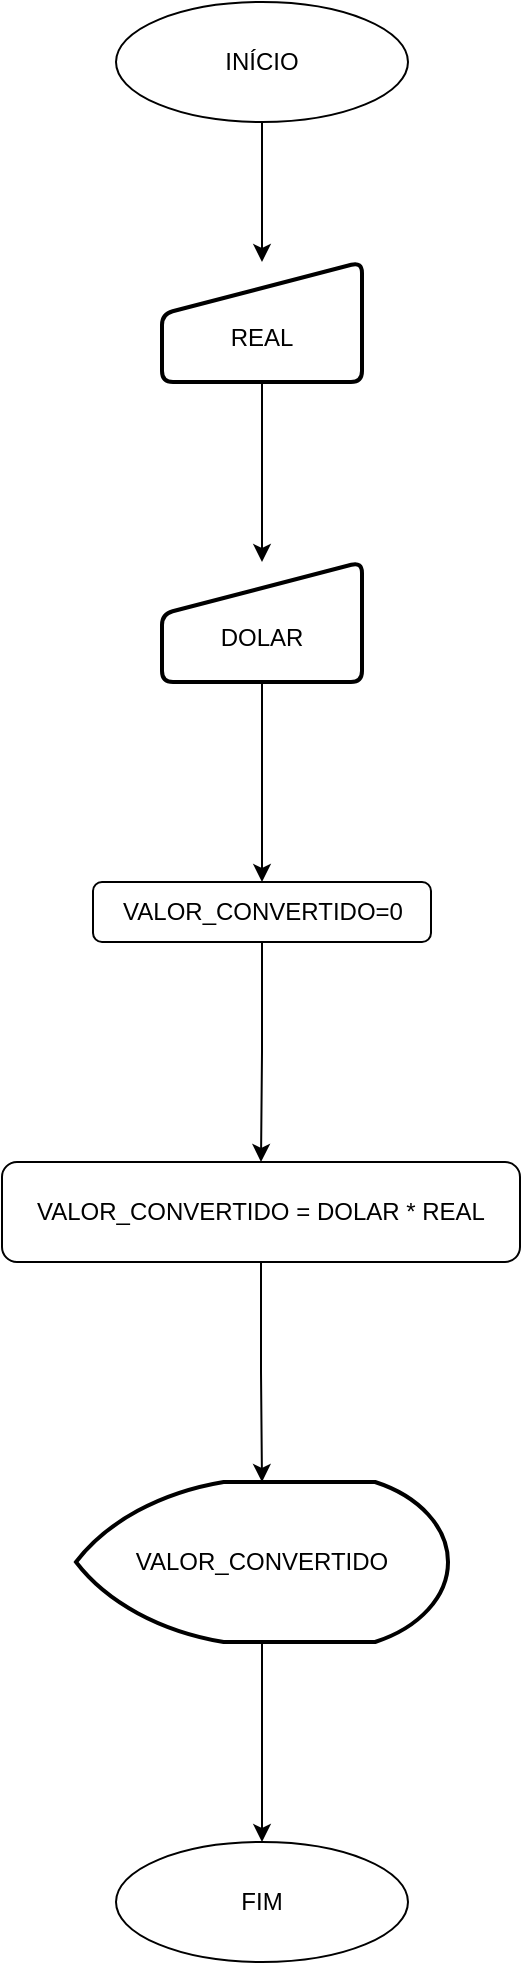 <mxfile version="26.0.9">
  <diagram name="Página-1" id="uvFTuLQx-CH3gfRW7-gJ">
    <mxGraphModel dx="1687" dy="984" grid="1" gridSize="10" guides="1" tooltips="1" connect="1" arrows="1" fold="1" page="1" pageScale="1" pageWidth="827" pageHeight="1169" math="0" shadow="0">
      <root>
        <mxCell id="0" />
        <mxCell id="1" parent="0" />
        <mxCell id="fouUe-KdMuvoD3cjWlGY-10" value="" style="edgeStyle=orthogonalEdgeStyle;rounded=0;orthogonalLoop=1;jettySize=auto;html=1;" edge="1" parent="1" source="fouUe-KdMuvoD3cjWlGY-1" target="fouUe-KdMuvoD3cjWlGY-3">
          <mxGeometry relative="1" as="geometry" />
        </mxCell>
        <mxCell id="fouUe-KdMuvoD3cjWlGY-1" value="INÍCIO" style="ellipse;whiteSpace=wrap;html=1;" vertex="1" parent="1">
          <mxGeometry x="341" y="70" width="146" height="60" as="geometry" />
        </mxCell>
        <mxCell id="fouUe-KdMuvoD3cjWlGY-2" value="FIM" style="ellipse;whiteSpace=wrap;html=1;" vertex="1" parent="1">
          <mxGeometry x="341" y="990" width="146" height="60" as="geometry" />
        </mxCell>
        <mxCell id="fouUe-KdMuvoD3cjWlGY-11" value="" style="edgeStyle=orthogonalEdgeStyle;rounded=0;orthogonalLoop=1;jettySize=auto;html=1;" edge="1" parent="1" source="fouUe-KdMuvoD3cjWlGY-3" target="fouUe-KdMuvoD3cjWlGY-5">
          <mxGeometry relative="1" as="geometry" />
        </mxCell>
        <mxCell id="fouUe-KdMuvoD3cjWlGY-3" value="&lt;div&gt;&lt;br&gt;&lt;/div&gt;REAL&lt;div&gt;&lt;/div&gt;&lt;div&gt;&lt;/div&gt;" style="html=1;strokeWidth=2;shape=manualInput;whiteSpace=wrap;rounded=1;size=26;arcSize=11;" vertex="1" parent="1">
          <mxGeometry x="364" y="200" width="100" height="60" as="geometry" />
        </mxCell>
        <mxCell id="fouUe-KdMuvoD3cjWlGY-14" value="" style="edgeStyle=orthogonalEdgeStyle;rounded=0;orthogonalLoop=1;jettySize=auto;html=1;" edge="1" parent="1" source="fouUe-KdMuvoD3cjWlGY-4" target="fouUe-KdMuvoD3cjWlGY-9">
          <mxGeometry relative="1" as="geometry" />
        </mxCell>
        <mxCell id="fouUe-KdMuvoD3cjWlGY-4" value="VALOR_CONVERTIDO = DOLAR * REAL" style="rounded=1;whiteSpace=wrap;html=1;" vertex="1" parent="1">
          <mxGeometry x="284" y="650" width="259" height="50" as="geometry" />
        </mxCell>
        <mxCell id="fouUe-KdMuvoD3cjWlGY-12" value="" style="edgeStyle=orthogonalEdgeStyle;rounded=0;orthogonalLoop=1;jettySize=auto;html=1;" edge="1" parent="1" source="fouUe-KdMuvoD3cjWlGY-5" target="fouUe-KdMuvoD3cjWlGY-8">
          <mxGeometry relative="1" as="geometry" />
        </mxCell>
        <mxCell id="fouUe-KdMuvoD3cjWlGY-5" value="&lt;div&gt;&lt;br&gt;&lt;/div&gt;DOLAR&lt;div&gt;&lt;/div&gt;&lt;div&gt;&lt;/div&gt;" style="html=1;strokeWidth=2;shape=manualInput;whiteSpace=wrap;rounded=1;size=26;arcSize=11;" vertex="1" parent="1">
          <mxGeometry x="364" y="350" width="100" height="60" as="geometry" />
        </mxCell>
        <mxCell id="fouUe-KdMuvoD3cjWlGY-13" value="" style="edgeStyle=orthogonalEdgeStyle;rounded=0;orthogonalLoop=1;jettySize=auto;html=1;" edge="1" parent="1" source="fouUe-KdMuvoD3cjWlGY-8" target="fouUe-KdMuvoD3cjWlGY-4">
          <mxGeometry relative="1" as="geometry" />
        </mxCell>
        <mxCell id="fouUe-KdMuvoD3cjWlGY-8" value="VALOR_CONVERTIDO=0" style="rounded=1;whiteSpace=wrap;html=1;" vertex="1" parent="1">
          <mxGeometry x="329.5" y="510" width="169" height="30" as="geometry" />
        </mxCell>
        <mxCell id="fouUe-KdMuvoD3cjWlGY-15" value="" style="edgeStyle=orthogonalEdgeStyle;rounded=0;orthogonalLoop=1;jettySize=auto;html=1;" edge="1" parent="1" source="fouUe-KdMuvoD3cjWlGY-9" target="fouUe-KdMuvoD3cjWlGY-2">
          <mxGeometry relative="1" as="geometry" />
        </mxCell>
        <mxCell id="fouUe-KdMuvoD3cjWlGY-9" value="VALOR_CONVERTIDO" style="strokeWidth=2;html=1;shape=mxgraph.flowchart.display;whiteSpace=wrap;" vertex="1" parent="1">
          <mxGeometry x="321" y="810" width="186" height="80" as="geometry" />
        </mxCell>
      </root>
    </mxGraphModel>
  </diagram>
</mxfile>
